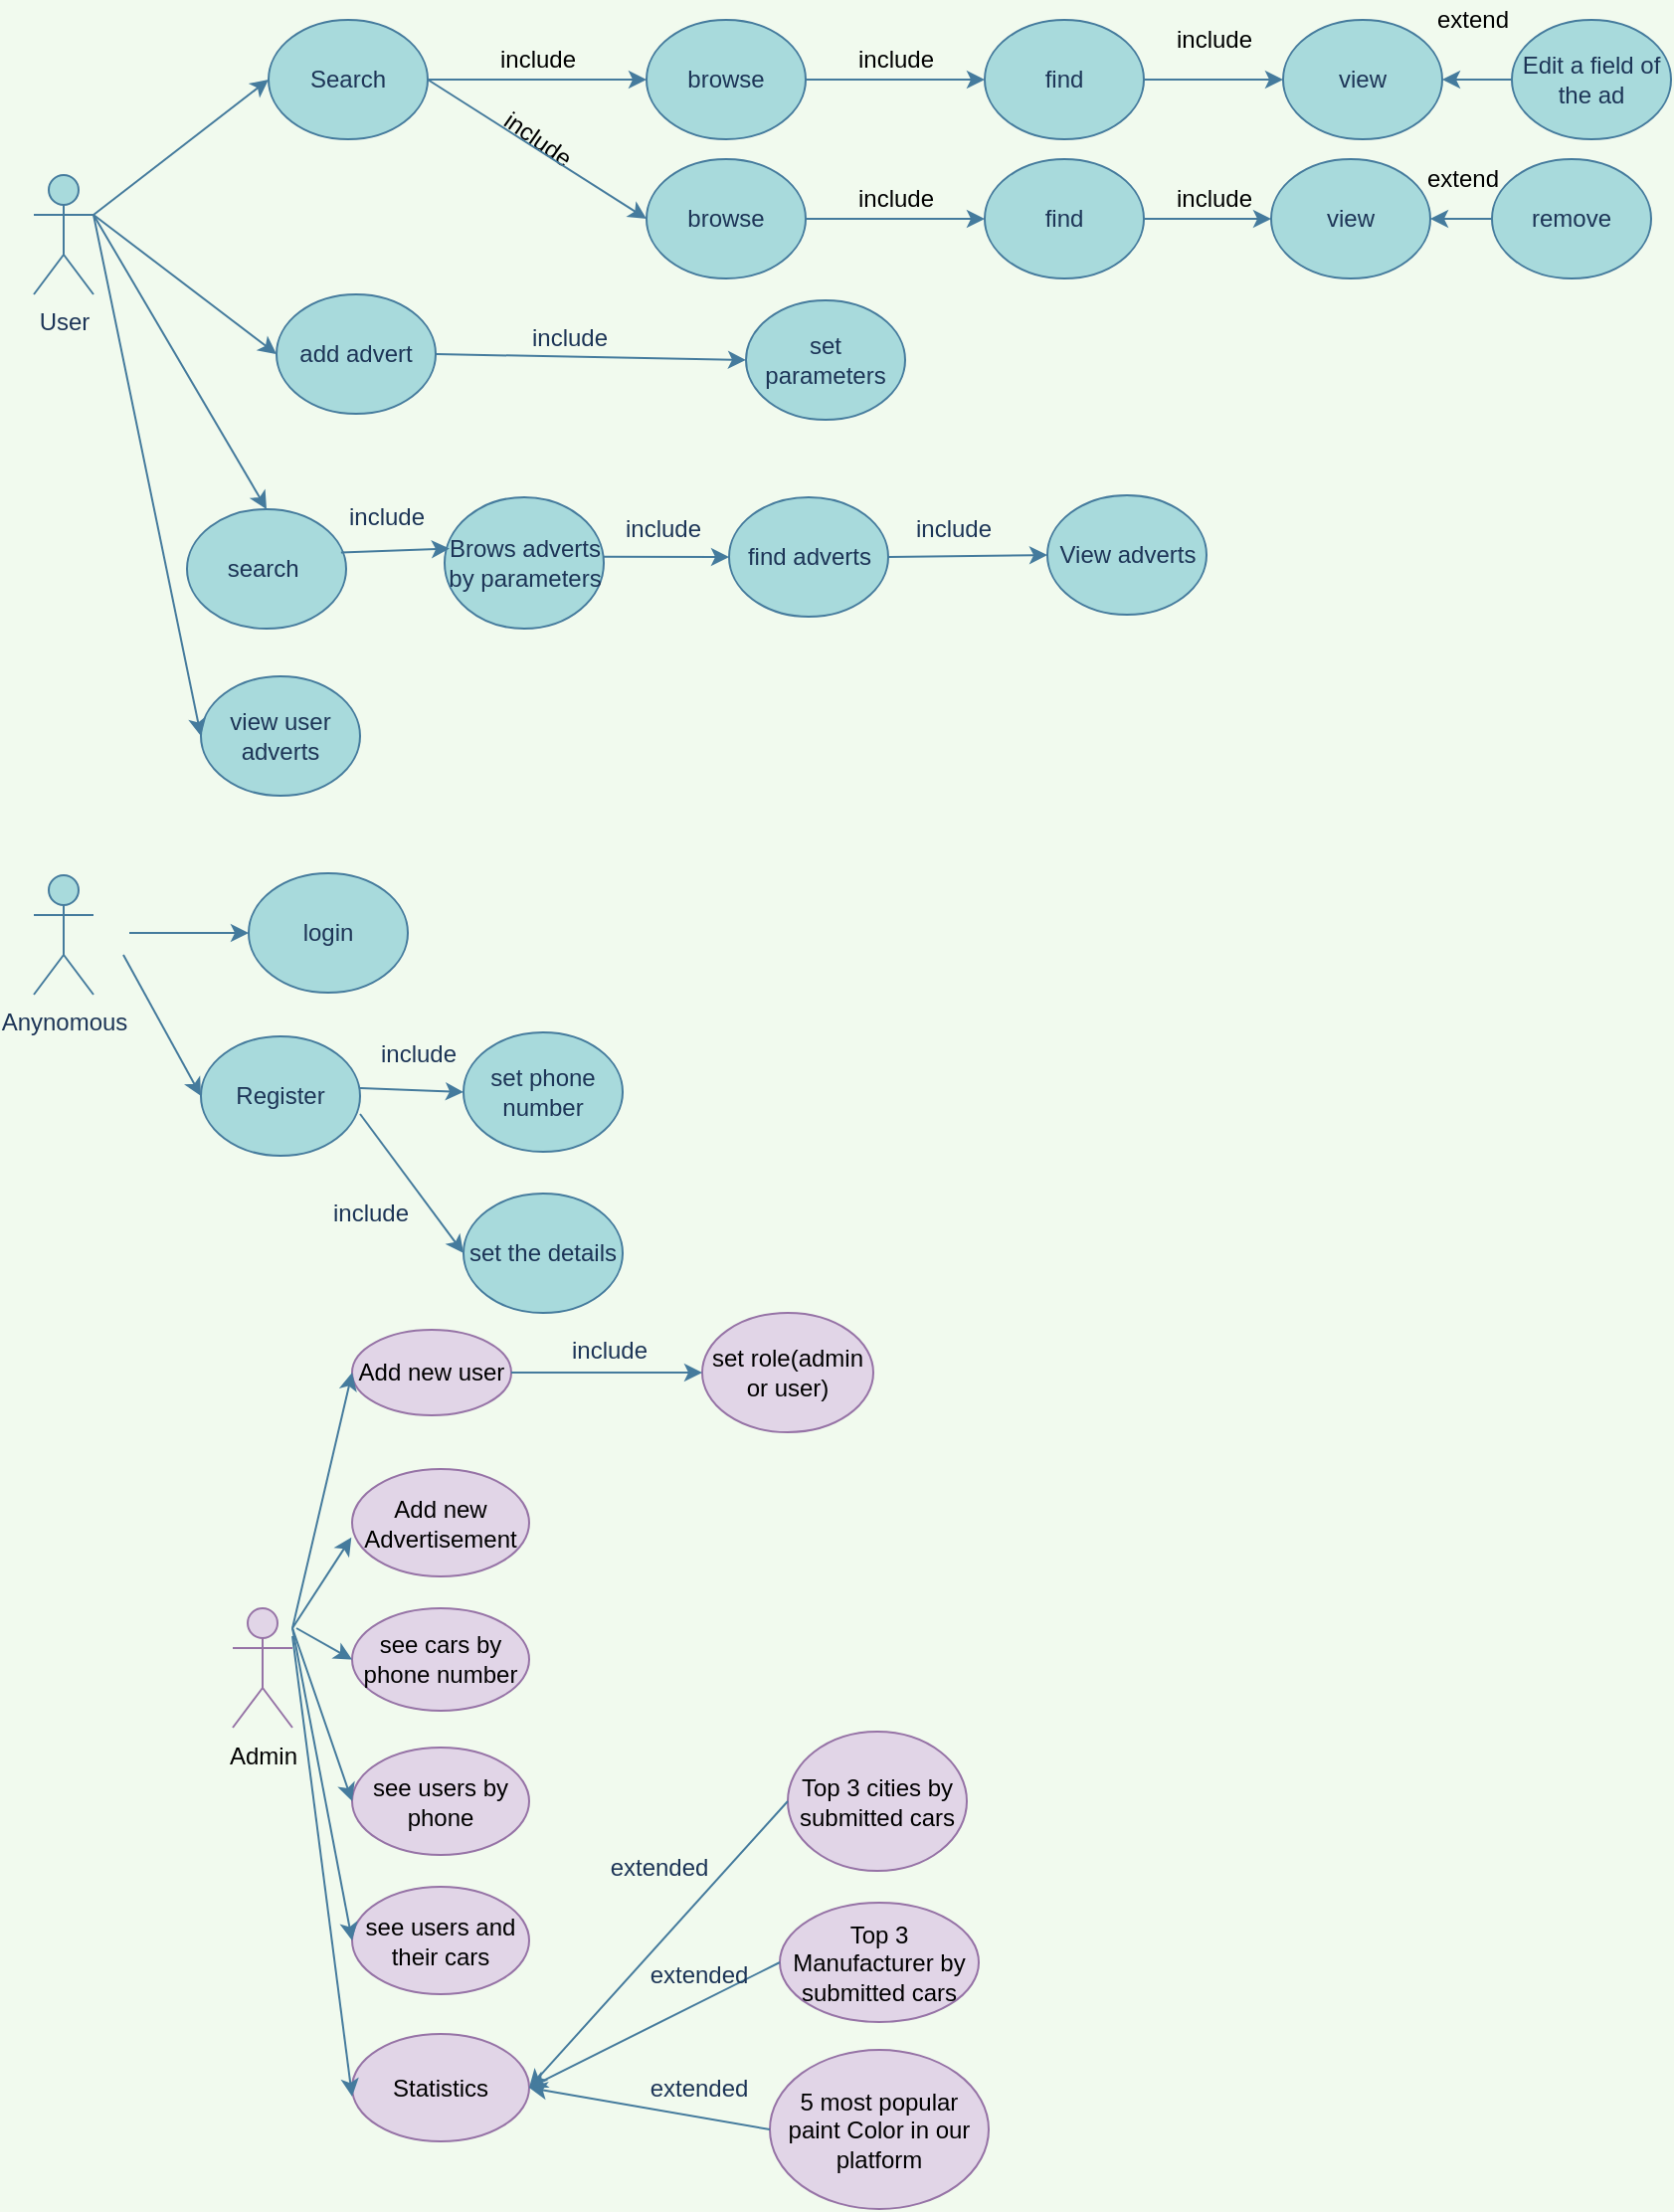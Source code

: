 <mxfile version="14.8.2" type="github">
  <diagram id="tswVuwicUbU1k4SYGEqR" name="Page-1">
    <mxGraphModel dx="1038" dy="444" grid="1" gridSize="10" guides="1" tooltips="1" connect="1" arrows="1" fold="1" page="1" pageScale="1" pageWidth="850" pageHeight="1100" background="#F1FAEE" math="0" shadow="0">
      <root>
        <mxCell id="0" />
        <mxCell id="1" parent="0" />
        <mxCell id="bs741uLaWHL2bu_HKlmw-3" value="User" style="shape=umlActor;verticalLabelPosition=bottom;verticalAlign=top;html=1;outlineConnect=0;fillColor=#A8DADC;strokeColor=#457B9D;fontColor=#1D3557;" parent="1" vertex="1">
          <mxGeometry x="102" y="88" width="30" height="60" as="geometry" />
        </mxCell>
        <mxCell id="bs741uLaWHL2bu_HKlmw-4" value="Admin" style="shape=umlActor;verticalLabelPosition=bottom;verticalAlign=top;html=1;outlineConnect=0;fillColor=#e1d5e7;strokeColor=#9673a6;" parent="1" vertex="1">
          <mxGeometry x="202" y="808.5" width="30" height="60" as="geometry" />
        </mxCell>
        <mxCell id="bs741uLaWHL2bu_HKlmw-12" value="Add new user" style="ellipse;whiteSpace=wrap;html=1;fillColor=#e1d5e7;strokeColor=#9673a6;" parent="1" vertex="1">
          <mxGeometry x="262" y="668.5" width="80" height="43" as="geometry" />
        </mxCell>
        <mxCell id="bs741uLaWHL2bu_HKlmw-13" value="Add new Advertisement" style="ellipse;whiteSpace=wrap;html=1;fillColor=#e1d5e7;strokeColor=#9673a6;" parent="1" vertex="1">
          <mxGeometry x="262" y="738.5" width="89" height="54" as="geometry" />
        </mxCell>
        <mxCell id="bs741uLaWHL2bu_HKlmw-14" value="see cars by phone number" style="ellipse;whiteSpace=wrap;html=1;fillColor=#e1d5e7;strokeColor=#9673a6;" parent="1" vertex="1">
          <mxGeometry x="262" y="808.5" width="89" height="51.5" as="geometry" />
        </mxCell>
        <mxCell id="bs741uLaWHL2bu_HKlmw-15" value="see users by phone" style="ellipse;whiteSpace=wrap;html=1;fillColor=#e1d5e7;strokeColor=#9673a6;" parent="1" vertex="1">
          <mxGeometry x="262" y="878.5" width="89" height="54" as="geometry" />
        </mxCell>
        <mxCell id="bs741uLaWHL2bu_HKlmw-16" value="see users and their cars" style="ellipse;whiteSpace=wrap;html=1;fillColor=#e1d5e7;strokeColor=#9673a6;" parent="1" vertex="1">
          <mxGeometry x="262" y="948.5" width="89" height="54" as="geometry" />
        </mxCell>
        <mxCell id="bs741uLaWHL2bu_HKlmw-18" value="Register" style="ellipse;whiteSpace=wrap;html=1;fillColor=#A8DADC;strokeColor=#457B9D;fontColor=#1D3557;" parent="1" vertex="1">
          <mxGeometry x="186" y="521" width="80" height="60" as="geometry" />
        </mxCell>
        <mxCell id="bs741uLaWHL2bu_HKlmw-20" value="add advert" style="ellipse;whiteSpace=wrap;html=1;fillColor=#A8DADC;strokeColor=#457B9D;fontColor=#1D3557;" parent="1" vertex="1">
          <mxGeometry x="224" y="148" width="80" height="60" as="geometry" />
        </mxCell>
        <mxCell id="bs741uLaWHL2bu_HKlmw-21" value="search&amp;nbsp;" style="ellipse;whiteSpace=wrap;html=1;fillColor=#A8DADC;strokeColor=#457B9D;fontColor=#1D3557;" parent="1" vertex="1">
          <mxGeometry x="179" y="256" width="80" height="60" as="geometry" />
        </mxCell>
        <mxCell id="bs741uLaWHL2bu_HKlmw-25" value="" style="endArrow=classic;html=1;entryX=0;entryY=0.5;entryDx=0;entryDy=0;exitX=1;exitY=0.333;exitDx=0;exitDy=0;labelBackgroundColor=#F1FAEE;strokeColor=#457B9D;fontColor=#1D3557;exitPerimeter=0;" parent="1" source="bs741uLaWHL2bu_HKlmw-3" target="Sk61M5sw2czVdU3ApHa5-73" edge="1">
          <mxGeometry width="50" height="50" relative="1" as="geometry">
            <mxPoint x="186" y="110" as="sourcePoint" />
            <mxPoint x="215" y="50" as="targetPoint" />
          </mxGeometry>
        </mxCell>
        <mxCell id="bs741uLaWHL2bu_HKlmw-29" value="" style="endArrow=classic;html=1;entryX=0;entryY=0.5;entryDx=0;entryDy=0;exitX=1;exitY=0.333;exitDx=0;exitDy=0;labelBackgroundColor=#F1FAEE;strokeColor=#457B9D;fontColor=#1D3557;exitPerimeter=0;" parent="1" source="bs741uLaWHL2bu_HKlmw-3" target="bs741uLaWHL2bu_HKlmw-20" edge="1">
          <mxGeometry width="50" height="50" relative="1" as="geometry">
            <mxPoint x="186" y="110" as="sourcePoint" />
            <mxPoint x="286.72" y="80" as="targetPoint" />
          </mxGeometry>
        </mxCell>
        <mxCell id="bs741uLaWHL2bu_HKlmw-30" value="" style="endArrow=classic;html=1;exitX=1;exitY=0.333;exitDx=0;exitDy=0;entryX=0.5;entryY=0;entryDx=0;entryDy=0;labelBackgroundColor=#F1FAEE;strokeColor=#457B9D;fontColor=#1D3557;exitPerimeter=0;" parent="1" source="bs741uLaWHL2bu_HKlmw-3" target="bs741uLaWHL2bu_HKlmw-21" edge="1">
          <mxGeometry width="50" height="50" relative="1" as="geometry">
            <mxPoint x="186" y="110" as="sourcePoint" />
            <mxPoint x="251.0" y="170.5" as="targetPoint" />
          </mxGeometry>
        </mxCell>
        <mxCell id="bs741uLaWHL2bu_HKlmw-36" value="" style="endArrow=classic;html=1;labelBackgroundColor=#F1FAEE;strokeColor=#457B9D;fontColor=#1D3557;entryX=0;entryY=0.5;entryDx=0;entryDy=0;" parent="1" target="DUVo78RTMQmbti6cE1o_-12" edge="1">
          <mxGeometry width="50" height="50" relative="1" as="geometry">
            <mxPoint x="150" y="469" as="sourcePoint" />
            <mxPoint x="190" y="471" as="targetPoint" />
          </mxGeometry>
        </mxCell>
        <mxCell id="bs741uLaWHL2bu_HKlmw-37" value="view" style="ellipse;whiteSpace=wrap;html=1;fillColor=#A8DADC;strokeColor=#457B9D;fontColor=#1D3557;" parent="1" vertex="1">
          <mxGeometry x="730" y="10" width="80" height="60" as="geometry" />
        </mxCell>
        <mxCell id="bs741uLaWHL2bu_HKlmw-39" value="" style="endArrow=classic;html=1;exitX=1;exitY=0.5;exitDx=0;exitDy=0;labelBackgroundColor=#F1FAEE;strokeColor=#457B9D;fontColor=#1D3557;entryX=0;entryY=0.5;entryDx=0;entryDy=0;" parent="1" source="Sk61M5sw2czVdU3ApHa5-71" target="bs741uLaWHL2bu_HKlmw-37" edge="1">
          <mxGeometry width="50" height="50" relative="1" as="geometry">
            <mxPoint x="380" y="45" as="sourcePoint" />
            <mxPoint x="540" y="40" as="targetPoint" />
          </mxGeometry>
        </mxCell>
        <mxCell id="bs741uLaWHL2bu_HKlmw-41" value="include" style="text;html=1;align=center;verticalAlign=middle;resizable=0;points=[];autosize=1;rotation=0;" parent="1" vertex="1">
          <mxGeometry x="670" y="10" width="50" height="20" as="geometry" />
        </mxCell>
        <mxCell id="bs741uLaWHL2bu_HKlmw-51" value="set parameters" style="ellipse;whiteSpace=wrap;html=1;fillColor=#A8DADC;strokeColor=#457B9D;fontColor=#1D3557;" parent="1" vertex="1">
          <mxGeometry x="460" y="151" width="80" height="60" as="geometry" />
        </mxCell>
        <mxCell id="bs741uLaWHL2bu_HKlmw-55" value="" style="endArrow=classic;html=1;entryX=0;entryY=0.5;entryDx=0;entryDy=0;exitX=1;exitY=0.5;exitDx=0;exitDy=0;labelBackgroundColor=#F1FAEE;strokeColor=#457B9D;fontColor=#1D3557;" parent="1" source="bs741uLaWHL2bu_HKlmw-20" target="bs741uLaWHL2bu_HKlmw-51" edge="1">
          <mxGeometry width="50" height="50" relative="1" as="geometry">
            <mxPoint x="389" y="180" as="sourcePoint" />
            <mxPoint x="488" y="248" as="targetPoint" />
          </mxGeometry>
        </mxCell>
        <mxCell id="bs741uLaWHL2bu_HKlmw-56" value="include" style="text;html=1;align=center;verticalAlign=middle;resizable=0;points=[];autosize=1;strokeColor=none;rotation=0;fontColor=#1D3557;" parent="1" vertex="1">
          <mxGeometry x="254" y="250" width="50" height="20" as="geometry" />
        </mxCell>
        <mxCell id="Sk61M5sw2czVdU3ApHa5-1" value="Brows adverts by parameters" style="ellipse;whiteSpace=wrap;html=1;fillColor=#A8DADC;strokeColor=#457B9D;fontColor=#1D3557;" parent="1" vertex="1">
          <mxGeometry x="308.5" y="250" width="80" height="66" as="geometry" />
        </mxCell>
        <mxCell id="Sk61M5sw2czVdU3ApHa5-3" value="find adverts" style="ellipse;whiteSpace=wrap;html=1;fillColor=#A8DADC;strokeColor=#457B9D;fontColor=#1D3557;" parent="1" vertex="1">
          <mxGeometry x="451.5" y="250" width="80" height="60" as="geometry" />
        </mxCell>
        <mxCell id="Sk61M5sw2czVdU3ApHa5-5" value="" style="endArrow=classic;html=1;exitX=1;exitY=0.5;exitDx=0;exitDy=0;labelBackgroundColor=#F1FAEE;strokeColor=#457B9D;fontColor=#1D3557;entryX=0;entryY=0.5;entryDx=0;entryDy=0;" parent="1" edge="1" target="Sk61M5sw2czVdU3ApHa5-3">
          <mxGeometry width="50" height="50" relative="1" as="geometry">
            <mxPoint x="388.5" y="279.86" as="sourcePoint" />
            <mxPoint x="428.5" y="280" as="targetPoint" />
          </mxGeometry>
        </mxCell>
        <mxCell id="Sk61M5sw2czVdU3ApHa5-6" value="include" style="text;html=1;align=center;verticalAlign=middle;resizable=0;points=[];autosize=1;strokeColor=none;rotation=0;fontColor=#1D3557;" parent="1" vertex="1">
          <mxGeometry x="392.5" y="256" width="50" height="20" as="geometry" />
        </mxCell>
        <mxCell id="Sk61M5sw2czVdU3ApHa5-7" value="include" style="text;html=1;align=center;verticalAlign=middle;resizable=0;points=[];autosize=1;strokeColor=none;rotation=0;fontColor=#1D3557;" parent="1" vertex="1">
          <mxGeometry x="346" y="160" width="50" height="20" as="geometry" />
        </mxCell>
        <mxCell id="Sk61M5sw2czVdU3ApHa5-8" value="" style="endArrow=classic;html=1;exitX=0.968;exitY=0.363;exitDx=0;exitDy=0;labelBackgroundColor=#F1FAEE;strokeColor=#457B9D;fontColor=#1D3557;entryX=0.031;entryY=0.391;entryDx=0;entryDy=0;entryPerimeter=0;exitPerimeter=0;" parent="1" target="Sk61M5sw2czVdU3ApHa5-1" edge="1" source="bs741uLaWHL2bu_HKlmw-21">
          <mxGeometry width="50" height="50" relative="1" as="geometry">
            <mxPoint x="259" y="300" as="sourcePoint" />
            <mxPoint x="330" y="304" as="targetPoint" />
          </mxGeometry>
        </mxCell>
        <mxCell id="Sk61M5sw2czVdU3ApHa5-9" value="View adverts" style="ellipse;whiteSpace=wrap;html=1;fillColor=#A8DADC;strokeColor=#457B9D;fontColor=#1D3557;" parent="1" vertex="1">
          <mxGeometry x="611.5" y="249" width="80" height="60" as="geometry" />
        </mxCell>
        <mxCell id="Sk61M5sw2czVdU3ApHa5-10" value="" style="endArrow=classic;html=1;exitX=1;exitY=0.5;exitDx=0;exitDy=0;labelBackgroundColor=#F1FAEE;strokeColor=#457B9D;fontColor=#1D3557;entryX=0;entryY=0.5;entryDx=0;entryDy=0;" parent="1" source="Sk61M5sw2czVdU3ApHa5-3" target="Sk61M5sw2czVdU3ApHa5-9" edge="1">
          <mxGeometry width="50" height="50" relative="1" as="geometry">
            <mxPoint x="448.5" y="325.76" as="sourcePoint" />
            <mxPoint x="468.5" y="356" as="targetPoint" />
          </mxGeometry>
        </mxCell>
        <mxCell id="Sk61M5sw2czVdU3ApHa5-12" value="set&amp;nbsp;phone number" style="ellipse;whiteSpace=wrap;html=1;fillColor=#A8DADC;strokeColor=#457B9D;fontColor=#1D3557;" parent="1" vertex="1">
          <mxGeometry x="318" y="519" width="80" height="60" as="geometry" />
        </mxCell>
        <mxCell id="Sk61M5sw2czVdU3ApHa5-14" value="" style="endArrow=classic;html=1;labelBackgroundColor=#F1FAEE;strokeColor=#457B9D;fontColor=#1D3557;exitX=1;exitY=0.5;exitDx=0;exitDy=0;entryX=0;entryY=0.5;entryDx=0;entryDy=0;" parent="1" target="Sk61M5sw2czVdU3ApHa5-12" edge="1">
          <mxGeometry width="50" height="50" relative="1" as="geometry">
            <mxPoint x="266" y="547" as="sourcePoint" />
            <mxPoint x="318" y="556" as="targetPoint" />
          </mxGeometry>
        </mxCell>
        <mxCell id="Sk61M5sw2czVdU3ApHa5-15" value="include" style="text;html=1;align=center;verticalAlign=middle;resizable=0;points=[];autosize=1;strokeColor=none;rotation=0;fontColor=#1D3557;" parent="1" vertex="1">
          <mxGeometry x="270" y="520" width="50" height="20" as="geometry" />
        </mxCell>
        <mxCell id="Sk61M5sw2czVdU3ApHa5-16" value="set the details" style="ellipse;whiteSpace=wrap;html=1;fillColor=#A8DADC;strokeColor=#457B9D;fontColor=#1D3557;" parent="1" vertex="1">
          <mxGeometry x="318" y="600" width="80" height="60" as="geometry" />
        </mxCell>
        <mxCell id="Sk61M5sw2czVdU3ApHa5-20" value="include" style="text;html=1;align=center;verticalAlign=middle;resizable=0;points=[];autosize=1;strokeColor=none;rotation=0;fontColor=#1D3557;" parent="1" vertex="1">
          <mxGeometry x="246" y="600" width="50" height="20" as="geometry" />
        </mxCell>
        <mxCell id="Sk61M5sw2czVdU3ApHa5-21" value="" style="endArrow=classic;html=1;entryX=0;entryY=0.5;entryDx=0;entryDy=0;labelBackgroundColor=#F1FAEE;strokeColor=#457B9D;fontColor=#1D3557;" parent="1" target="Sk61M5sw2czVdU3ApHa5-16" edge="1">
          <mxGeometry width="50" height="50" relative="1" as="geometry">
            <mxPoint x="266" y="560" as="sourcePoint" />
            <mxPoint x="285.553" y="728.91" as="targetPoint" />
          </mxGeometry>
        </mxCell>
        <mxCell id="Sk61M5sw2czVdU3ApHa5-38" value="" style="endArrow=classic;html=1;entryX=0;entryY=0.5;entryDx=0;entryDy=0;labelBackgroundColor=#F1FAEE;strokeColor=#457B9D;fontColor=#1D3557;" parent="1" target="bs741uLaWHL2bu_HKlmw-12" edge="1">
          <mxGeometry width="50" height="50" relative="1" as="geometry">
            <mxPoint x="232" y="818.5" as="sourcePoint" />
            <mxPoint x="284" y="888.5" as="targetPoint" />
          </mxGeometry>
        </mxCell>
        <mxCell id="Sk61M5sw2czVdU3ApHa5-39" value="" style="endArrow=classic;html=1;entryX=-0.004;entryY=0.636;entryDx=0;entryDy=0;labelBackgroundColor=#F1FAEE;strokeColor=#457B9D;fontColor=#1D3557;entryPerimeter=0;" parent="1" target="bs741uLaWHL2bu_HKlmw-13" edge="1">
          <mxGeometry width="50" height="50" relative="1" as="geometry">
            <mxPoint x="232" y="818.5" as="sourcePoint" />
            <mxPoint x="262" y="718.5" as="targetPoint" />
          </mxGeometry>
        </mxCell>
        <mxCell id="Sk61M5sw2czVdU3ApHa5-40" value="" style="endArrow=classic;html=1;entryX=0;entryY=0.5;entryDx=0;entryDy=0;labelBackgroundColor=#F1FAEE;strokeColor=#457B9D;fontColor=#1D3557;" parent="1" target="bs741uLaWHL2bu_HKlmw-14" edge="1">
          <mxGeometry width="50" height="50" relative="1" as="geometry">
            <mxPoint x="234" y="818.5" as="sourcePoint" />
            <mxPoint x="262.0" y="794.5" as="targetPoint" />
          </mxGeometry>
        </mxCell>
        <mxCell id="Sk61M5sw2czVdU3ApHa5-41" value="" style="endArrow=classic;html=1;entryX=0;entryY=0.5;entryDx=0;entryDy=0;labelBackgroundColor=#F1FAEE;strokeColor=#457B9D;fontColor=#1D3557;" parent="1" target="bs741uLaWHL2bu_HKlmw-15" edge="1">
          <mxGeometry width="50" height="50" relative="1" as="geometry">
            <mxPoint x="232" y="818.5" as="sourcePoint" />
            <mxPoint x="260" y="858.5" as="targetPoint" />
          </mxGeometry>
        </mxCell>
        <mxCell id="Sk61M5sw2czVdU3ApHa5-42" value="" style="endArrow=classic;html=1;entryX=0;entryY=0.5;entryDx=0;entryDy=0;labelBackgroundColor=#F1FAEE;strokeColor=#457B9D;fontColor=#1D3557;" parent="1" target="bs741uLaWHL2bu_HKlmw-16" edge="1">
          <mxGeometry width="50" height="50" relative="1" as="geometry">
            <mxPoint x="232" y="818.5" as="sourcePoint" />
            <mxPoint x="262" y="939.5" as="targetPoint" />
          </mxGeometry>
        </mxCell>
        <mxCell id="Sk61M5sw2czVdU3ApHa5-51" value="set role(admin or user)" style="ellipse;whiteSpace=wrap;html=1;fillColor=#e1d5e7;strokeColor=#9673a6;" parent="1" vertex="1">
          <mxGeometry x="438" y="660" width="86" height="60" as="geometry" />
        </mxCell>
        <mxCell id="Sk61M5sw2czVdU3ApHa5-52" value="" style="endArrow=classic;html=1;labelBackgroundColor=#F1FAEE;strokeColor=#457B9D;fontColor=#1D3557;exitX=1;exitY=0.5;exitDx=0;exitDy=0;entryX=0;entryY=0.5;entryDx=0;entryDy=0;" parent="1" source="bs741uLaWHL2bu_HKlmw-12" target="Sk61M5sw2czVdU3ApHa5-51" edge="1">
          <mxGeometry width="50" height="50" relative="1" as="geometry">
            <mxPoint x="496" y="808.5" as="sourcePoint" />
            <mxPoint x="379" y="752.5" as="targetPoint" />
          </mxGeometry>
        </mxCell>
        <mxCell id="Sk61M5sw2czVdU3ApHa5-53" value="include" style="text;html=1;align=center;verticalAlign=middle;resizable=0;points=[];autosize=1;strokeColor=none;rotation=0;fontColor=#1D3557;" parent="1" vertex="1">
          <mxGeometry x="366" y="668.5" width="50" height="20" as="geometry" />
        </mxCell>
        <mxCell id="Sk61M5sw2czVdU3ApHa5-54" value="Statistics" style="ellipse;whiteSpace=wrap;html=1;fillColor=#e1d5e7;strokeColor=#9673a6;" parent="1" vertex="1">
          <mxGeometry x="262" y="1022.5" width="89" height="54" as="geometry" />
        </mxCell>
        <mxCell id="Sk61M5sw2czVdU3ApHa5-55" value="" style="endArrow=classic;html=1;entryX=0;entryY=0.5;entryDx=0;entryDy=0;labelBackgroundColor=#F1FAEE;strokeColor=#457B9D;fontColor=#1D3557;" parent="1" edge="1">
          <mxGeometry width="50" height="50" relative="1" as="geometry">
            <mxPoint x="232" y="822.5" as="sourcePoint" />
            <mxPoint x="262.0" y="1054" as="targetPoint" />
          </mxGeometry>
        </mxCell>
        <mxCell id="Sk61M5sw2czVdU3ApHa5-56" value="Top 3 cities by submitted cars" style="ellipse;whiteSpace=wrap;html=1;fillColor=#e1d5e7;strokeColor=#9673a6;" parent="1" vertex="1">
          <mxGeometry x="481" y="870.5" width="90" height="70" as="geometry" />
        </mxCell>
        <mxCell id="Sk61M5sw2czVdU3ApHa5-57" value="Top 3 Manufacturer by submitted cars" style="ellipse;whiteSpace=wrap;html=1;fillColor=#e1d5e7;strokeColor=#9673a6;" parent="1" vertex="1">
          <mxGeometry x="477" y="956.5" width="100" height="60" as="geometry" />
        </mxCell>
        <mxCell id="Sk61M5sw2czVdU3ApHa5-58" value="5 most popular paint Color in our platform" style="ellipse;whiteSpace=wrap;html=1;fillColor=#e1d5e7;strokeColor=#9673a6;" parent="1" vertex="1">
          <mxGeometry x="472" y="1030.5" width="110" height="80" as="geometry" />
        </mxCell>
        <mxCell id="Sk61M5sw2czVdU3ApHa5-60" value="" style="endArrow=classic;html=1;fontColor=#1D3557;strokeColor=#457B9D;fillColor=#A8DADC;exitX=0;exitY=0.5;exitDx=0;exitDy=0;entryX=1;entryY=0.5;entryDx=0;entryDy=0;" parent="1" source="Sk61M5sw2czVdU3ApHa5-56" target="Sk61M5sw2czVdU3ApHa5-54" edge="1">
          <mxGeometry width="50" height="50" relative="1" as="geometry">
            <mxPoint x="403" y="962.5" as="sourcePoint" />
            <mxPoint x="453" y="912.5" as="targetPoint" />
          </mxGeometry>
        </mxCell>
        <mxCell id="Sk61M5sw2czVdU3ApHa5-61" value="" style="endArrow=classic;html=1;fontColor=#1D3557;strokeColor=#457B9D;fillColor=#A8DADC;exitX=0;exitY=0.5;exitDx=0;exitDy=0;entryX=1;entryY=0.5;entryDx=0;entryDy=0;" parent="1" source="Sk61M5sw2czVdU3ApHa5-57" target="Sk61M5sw2czVdU3ApHa5-54" edge="1">
          <mxGeometry width="50" height="50" relative="1" as="geometry">
            <mxPoint x="456" y="1072.5" as="sourcePoint" />
            <mxPoint x="326.0" y="1154.5" as="targetPoint" />
          </mxGeometry>
        </mxCell>
        <mxCell id="Sk61M5sw2czVdU3ApHa5-62" value="" style="endArrow=classic;html=1;fontColor=#1D3557;strokeColor=#457B9D;fillColor=#A8DADC;exitX=0;exitY=0.5;exitDx=0;exitDy=0;entryX=1;entryY=0.5;entryDx=0;entryDy=0;" parent="1" source="Sk61M5sw2czVdU3ApHa5-58" target="Sk61M5sw2czVdU3ApHa5-54" edge="1">
          <mxGeometry width="50" height="50" relative="1" as="geometry">
            <mxPoint x="451" y="1142.5" as="sourcePoint" />
            <mxPoint x="325.0" y="1143.5" as="targetPoint" />
          </mxGeometry>
        </mxCell>
        <mxCell id="Sk61M5sw2czVdU3ApHa5-63" value="extended" style="text;html=1;align=center;verticalAlign=middle;resizable=0;points=[];autosize=1;strokeColor=none;rotation=0;fontColor=#1D3557;" parent="1" vertex="1">
          <mxGeometry x="381" y="928.5" width="70" height="20" as="geometry" />
        </mxCell>
        <mxCell id="Sk61M5sw2czVdU3ApHa5-64" value="extended" style="text;html=1;align=center;verticalAlign=middle;resizable=0;points=[];autosize=1;strokeColor=none;rotation=0;fontColor=#1D3557;" parent="1" vertex="1">
          <mxGeometry x="401" y="982.5" width="70" height="20" as="geometry" />
        </mxCell>
        <mxCell id="Sk61M5sw2czVdU3ApHa5-65" value="extended" style="text;html=1;align=center;verticalAlign=middle;resizable=0;points=[];autosize=1;strokeColor=none;rotation=0;fontColor=#1D3557;" parent="1" vertex="1">
          <mxGeometry x="401" y="1039.5" width="70" height="20" as="geometry" />
        </mxCell>
        <mxCell id="Sk61M5sw2czVdU3ApHa5-71" value="find" style="ellipse;whiteSpace=wrap;html=1;fillColor=#A8DADC;strokeColor=#457B9D;fontColor=#1D3557;" parent="1" vertex="1">
          <mxGeometry x="580" y="10" width="80" height="60" as="geometry" />
        </mxCell>
        <mxCell id="Sk61M5sw2czVdU3ApHa5-72" value="browse" style="ellipse;whiteSpace=wrap;html=1;fillColor=#A8DADC;strokeColor=#457B9D;fontColor=#1D3557;" parent="1" vertex="1">
          <mxGeometry x="410" y="10" width="80" height="60" as="geometry" />
        </mxCell>
        <mxCell id="Sk61M5sw2czVdU3ApHa5-73" value="Search" style="ellipse;whiteSpace=wrap;html=1;fillColor=#A8DADC;strokeColor=#457B9D;fontColor=#1D3557;" parent="1" vertex="1">
          <mxGeometry x="220" y="10" width="80" height="60" as="geometry" />
        </mxCell>
        <mxCell id="Sk61M5sw2czVdU3ApHa5-75" value="" style="endArrow=classic;html=1;entryX=0;entryY=0.5;entryDx=0;entryDy=0;labelBackgroundColor=#F1FAEE;strokeColor=#457B9D;fontColor=#1D3557;" parent="1" target="Sk61M5sw2czVdU3ApHa5-72" edge="1">
          <mxGeometry width="50" height="50" relative="1" as="geometry">
            <mxPoint x="300" y="40" as="sourcePoint" />
            <mxPoint x="345" y="-40" as="targetPoint" />
          </mxGeometry>
        </mxCell>
        <mxCell id="Sk61M5sw2czVdU3ApHa5-76" value="" style="endArrow=classic;html=1;exitX=1;exitY=0.5;exitDx=0;exitDy=0;labelBackgroundColor=#F1FAEE;strokeColor=#457B9D;fontColor=#1D3557;entryX=0;entryY=0.5;entryDx=0;entryDy=0;" parent="1" source="Sk61M5sw2czVdU3ApHa5-72" target="Sk61M5sw2czVdU3ApHa5-71" edge="1">
          <mxGeometry width="50" height="50" relative="1" as="geometry">
            <mxPoint x="566" y="49.17" as="sourcePoint" />
            <mxPoint x="496" y="49.17" as="targetPoint" />
          </mxGeometry>
        </mxCell>
        <mxCell id="Sk61M5sw2czVdU3ApHa5-77" value="include" style="text;html=1;align=center;verticalAlign=middle;resizable=0;points=[];autosize=1;rotation=0;" parent="1" vertex="1">
          <mxGeometry x="510" y="20" width="50" height="20" as="geometry" />
        </mxCell>
        <mxCell id="Sk61M5sw2czVdU3ApHa5-78" value="include" style="text;html=1;align=center;verticalAlign=middle;resizable=0;points=[];autosize=1;rotation=0;" parent="1" vertex="1">
          <mxGeometry x="330" y="20" width="50" height="20" as="geometry" />
        </mxCell>
        <mxCell id="Sk61M5sw2czVdU3ApHa5-79" value="include" style="text;html=1;align=center;verticalAlign=middle;resizable=0;points=[];autosize=1;rotation=35;" parent="1" vertex="1">
          <mxGeometry x="330" y="60" width="50" height="20" as="geometry" />
        </mxCell>
        <mxCell id="Sk61M5sw2czVdU3ApHa5-81" value="view" style="ellipse;whiteSpace=wrap;html=1;fillColor=#A8DADC;strokeColor=#457B9D;fontColor=#1D3557;" parent="1" vertex="1">
          <mxGeometry x="724" y="80" width="80" height="60" as="geometry" />
        </mxCell>
        <mxCell id="Sk61M5sw2czVdU3ApHa5-82" value="" style="endArrow=classic;html=1;labelBackgroundColor=#F1FAEE;strokeColor=#457B9D;fontColor=#1D3557;entryX=0;entryY=0.5;entryDx=0;entryDy=0;exitX=1;exitY=0.5;exitDx=0;exitDy=0;" parent="1" source="Sk61M5sw2czVdU3ApHa5-83" target="Sk61M5sw2czVdU3ApHa5-81" edge="1">
          <mxGeometry width="50" height="50" relative="1" as="geometry">
            <mxPoint x="690" y="160" as="sourcePoint" />
            <mxPoint x="452" y="110" as="targetPoint" />
          </mxGeometry>
        </mxCell>
        <mxCell id="Sk61M5sw2czVdU3ApHa5-83" value="find" style="ellipse;whiteSpace=wrap;html=1;fillColor=#A8DADC;strokeColor=#457B9D;fontColor=#1D3557;" parent="1" vertex="1">
          <mxGeometry x="580" y="80" width="80" height="60" as="geometry" />
        </mxCell>
        <mxCell id="Sk61M5sw2czVdU3ApHa5-84" value="" style="endArrow=classic;html=1;labelBackgroundColor=#F1FAEE;strokeColor=#457B9D;fontColor=#1D3557;entryX=0;entryY=0.5;entryDx=0;entryDy=0;exitX=1;exitY=0.5;exitDx=0;exitDy=0;" parent="1" source="Sk61M5sw2czVdU3ApHa5-85" target="Sk61M5sw2czVdU3ApHa5-83" edge="1">
          <mxGeometry width="50" height="50" relative="1" as="geometry">
            <mxPoint x="570" y="140" as="sourcePoint" />
            <mxPoint x="408" y="119.17" as="targetPoint" />
          </mxGeometry>
        </mxCell>
        <mxCell id="Sk61M5sw2czVdU3ApHa5-85" value="browse" style="ellipse;whiteSpace=wrap;html=1;fillColor=#A8DADC;strokeColor=#457B9D;fontColor=#1D3557;" parent="1" vertex="1">
          <mxGeometry x="410" y="80" width="80" height="60" as="geometry" />
        </mxCell>
        <mxCell id="Sk61M5sw2czVdU3ApHa5-86" value="" style="endArrow=classic;html=1;labelBackgroundColor=#F1FAEE;strokeColor=#457B9D;fontColor=#1D3557;entryX=0;entryY=0.5;entryDx=0;entryDy=0;exitX=1;exitY=0.5;exitDx=0;exitDy=0;" parent="1" source="Sk61M5sw2czVdU3ApHa5-73" target="Sk61M5sw2czVdU3ApHa5-85" edge="1">
          <mxGeometry width="50" height="50" relative="1" as="geometry">
            <mxPoint x="280" y="90" as="sourcePoint" />
            <mxPoint x="275" y="100" as="targetPoint" />
          </mxGeometry>
        </mxCell>
        <mxCell id="Sk61M5sw2czVdU3ApHa5-87" value="include" style="text;html=1;align=center;verticalAlign=middle;resizable=0;points=[];autosize=1;rotation=0;" parent="1" vertex="1">
          <mxGeometry x="510" y="90" width="50" height="20" as="geometry" />
        </mxCell>
        <mxCell id="Sk61M5sw2czVdU3ApHa5-88" value="include" style="text;html=1;align=center;verticalAlign=middle;resizable=0;points=[];autosize=1;rotation=0;" parent="1" vertex="1">
          <mxGeometry x="670" y="90" width="50" height="20" as="geometry" />
        </mxCell>
        <mxCell id="DUVo78RTMQmbti6cE1o_-1" value="Edit a field of the ad" style="ellipse;whiteSpace=wrap;html=1;fillColor=#A8DADC;strokeColor=#457B9D;fontColor=#1D3557;" vertex="1" parent="1">
          <mxGeometry x="845" y="10" width="80" height="60" as="geometry" />
        </mxCell>
        <mxCell id="DUVo78RTMQmbti6cE1o_-3" value="" style="endArrow=classic;html=1;exitX=0;exitY=0.5;exitDx=0;exitDy=0;labelBackgroundColor=#F1FAEE;strokeColor=#457B9D;fontColor=#1D3557;entryX=1;entryY=0.5;entryDx=0;entryDy=0;" edge="1" parent="1" source="DUVo78RTMQmbti6cE1o_-1" target="bs741uLaWHL2bu_HKlmw-37">
          <mxGeometry width="50" height="50" relative="1" as="geometry">
            <mxPoint x="850" y="79.17" as="sourcePoint" />
            <mxPoint x="780" y="79.17" as="targetPoint" />
          </mxGeometry>
        </mxCell>
        <mxCell id="DUVo78RTMQmbti6cE1o_-4" value="extend" style="text;html=1;align=center;verticalAlign=middle;resizable=0;points=[];autosize=1;rotation=0;" vertex="1" parent="1">
          <mxGeometry x="800" width="50" height="20" as="geometry" />
        </mxCell>
        <mxCell id="DUVo78RTMQmbti6cE1o_-5" value="remove" style="ellipse;whiteSpace=wrap;html=1;fillColor=#A8DADC;strokeColor=#457B9D;fontColor=#1D3557;" vertex="1" parent="1">
          <mxGeometry x="835" y="80" width="80" height="60" as="geometry" />
        </mxCell>
        <mxCell id="DUVo78RTMQmbti6cE1o_-6" value="" style="endArrow=classic;html=1;exitX=0;exitY=0.5;exitDx=0;exitDy=0;labelBackgroundColor=#F1FAEE;strokeColor=#457B9D;fontColor=#1D3557;entryX=1;entryY=0.5;entryDx=0;entryDy=0;" edge="1" parent="1" source="DUVo78RTMQmbti6cE1o_-5" target="Sk61M5sw2czVdU3ApHa5-81">
          <mxGeometry width="50" height="50" relative="1" as="geometry">
            <mxPoint x="835" y="137.58" as="sourcePoint" />
            <mxPoint x="800" y="137.58" as="targetPoint" />
          </mxGeometry>
        </mxCell>
        <mxCell id="DUVo78RTMQmbti6cE1o_-7" value="extend" style="text;html=1;align=center;verticalAlign=middle;resizable=0;points=[];autosize=1;rotation=0;" vertex="1" parent="1">
          <mxGeometry x="795" y="80" width="50" height="20" as="geometry" />
        </mxCell>
        <mxCell id="DUVo78RTMQmbti6cE1o_-8" value="include" style="text;html=1;align=center;verticalAlign=middle;resizable=0;points=[];autosize=1;strokeColor=none;rotation=0;fontColor=#1D3557;" vertex="1" parent="1">
          <mxGeometry x="538.5" y="256" width="50" height="20" as="geometry" />
        </mxCell>
        <mxCell id="DUVo78RTMQmbti6cE1o_-9" value="Anynomous" style="shape=umlActor;verticalLabelPosition=bottom;verticalAlign=top;html=1;outlineConnect=0;fillColor=#A8DADC;strokeColor=#457B9D;fontColor=#1D3557;" vertex="1" parent="1">
          <mxGeometry x="102" y="440" width="30" height="60" as="geometry" />
        </mxCell>
        <mxCell id="DUVo78RTMQmbti6cE1o_-12" value="login" style="ellipse;whiteSpace=wrap;html=1;fillColor=#A8DADC;strokeColor=#457B9D;fontColor=#1D3557;" vertex="1" parent="1">
          <mxGeometry x="210" y="439" width="80" height="60" as="geometry" />
        </mxCell>
        <mxCell id="DUVo78RTMQmbti6cE1o_-13" value="" style="endArrow=classic;html=1;labelBackgroundColor=#F1FAEE;strokeColor=#457B9D;fontColor=#1D3557;entryX=0;entryY=0.5;entryDx=0;entryDy=0;" edge="1" parent="1" target="bs741uLaWHL2bu_HKlmw-18">
          <mxGeometry width="50" height="50" relative="1" as="geometry">
            <mxPoint x="147" y="480" as="sourcePoint" />
            <mxPoint x="220" y="479" as="targetPoint" />
          </mxGeometry>
        </mxCell>
        <mxCell id="DUVo78RTMQmbti6cE1o_-14" value="view user adverts" style="ellipse;whiteSpace=wrap;html=1;fillColor=#A8DADC;strokeColor=#457B9D;fontColor=#1D3557;" vertex="1" parent="1">
          <mxGeometry x="186" y="340" width="80" height="60" as="geometry" />
        </mxCell>
        <mxCell id="DUVo78RTMQmbti6cE1o_-15" value="" style="endArrow=classic;html=1;exitX=1;exitY=0.333;exitDx=0;exitDy=0;entryX=0;entryY=0.5;entryDx=0;entryDy=0;labelBackgroundColor=#F1FAEE;strokeColor=#457B9D;fontColor=#1D3557;exitPerimeter=0;" edge="1" parent="1" source="bs741uLaWHL2bu_HKlmw-3" target="DUVo78RTMQmbti6cE1o_-14">
          <mxGeometry width="50" height="50" relative="1" as="geometry">
            <mxPoint x="73.5" y="205" as="sourcePoint" />
            <mxPoint x="160.5" y="353" as="targetPoint" />
          </mxGeometry>
        </mxCell>
      </root>
    </mxGraphModel>
  </diagram>
</mxfile>
